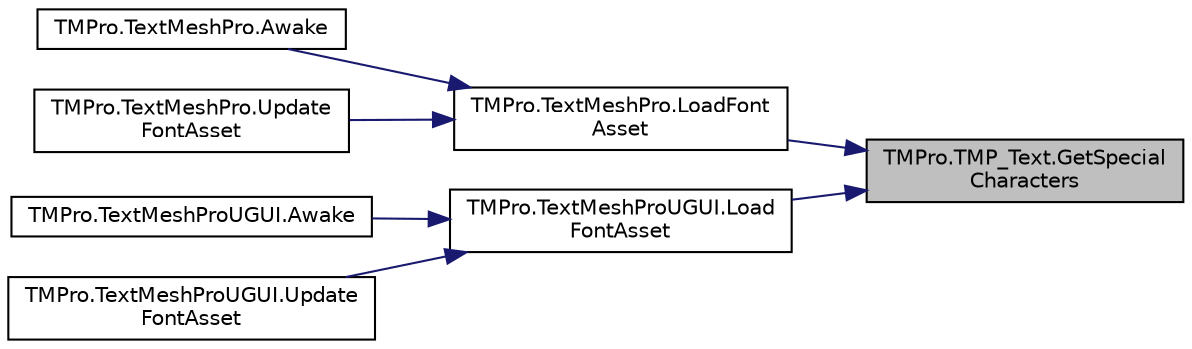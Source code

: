 digraph "TMPro.TMP_Text.GetSpecialCharacters"
{
 // LATEX_PDF_SIZE
  edge [fontname="Helvetica",fontsize="10",labelfontname="Helvetica",labelfontsize="10"];
  node [fontname="Helvetica",fontsize="10",shape=record];
  rankdir="RL";
  Node1 [label="TMPro.TMP_Text.GetSpecial\lCharacters",height=0.2,width=0.4,color="black", fillcolor="grey75", style="filled", fontcolor="black",tooltip="Method used to find and cache references to the Underline and Ellipsis characters."];
  Node1 -> Node2 [dir="back",color="midnightblue",fontsize="10",style="solid",fontname="Helvetica"];
  Node2 [label="TMPro.TextMeshPro.LoadFont\lAsset",height=0.2,width=0.4,color="black", fillcolor="white", style="filled",URL="$class_t_m_pro_1_1_text_mesh_pro.html#a5bb3ac2d25483c61b10064917225ca59",tooltip="Method which derived classes need to override to load Font Assets."];
  Node2 -> Node3 [dir="back",color="midnightblue",fontsize="10",style="solid",fontname="Helvetica"];
  Node3 [label="TMPro.TextMeshPro.Awake",height=0.2,width=0.4,color="black", fillcolor="white", style="filled",URL="$class_t_m_pro_1_1_text_mesh_pro.html#a941d6ec780b9e2735b52ab08392f7905",tooltip=" "];
  Node2 -> Node4 [dir="back",color="midnightblue",fontsize="10",style="solid",fontname="Helvetica"];
  Node4 [label="TMPro.TextMeshPro.Update\lFontAsset",height=0.2,width=0.4,color="black", fillcolor="white", style="filled",URL="$class_t_m_pro_1_1_text_mesh_pro.html#abd4d7b6017050265bade2ed033d6d781",tooltip=" "];
  Node1 -> Node5 [dir="back",color="midnightblue",fontsize="10",style="solid",fontname="Helvetica"];
  Node5 [label="TMPro.TextMeshProUGUI.Load\lFontAsset",height=0.2,width=0.4,color="black", fillcolor="white", style="filled",URL="$class_t_m_pro_1_1_text_mesh_pro_u_g_u_i.html#aedbf6c9aaf6c104ac7c81e85d99498b4",tooltip="Method which derived classes need to override to load Font Assets."];
  Node5 -> Node6 [dir="back",color="midnightblue",fontsize="10",style="solid",fontname="Helvetica"];
  Node6 [label="TMPro.TextMeshProUGUI.Awake",height=0.2,width=0.4,color="black", fillcolor="white", style="filled",URL="$class_t_m_pro_1_1_text_mesh_pro_u_g_u_i.html#a68396208120ce895ce53db26b8779c35",tooltip=" "];
  Node5 -> Node7 [dir="back",color="midnightblue",fontsize="10",style="solid",fontname="Helvetica"];
  Node7 [label="TMPro.TextMeshProUGUI.Update\lFontAsset",height=0.2,width=0.4,color="black", fillcolor="white", style="filled",URL="$class_t_m_pro_1_1_text_mesh_pro_u_g_u_i.html#ac38b46e6697cbc9e1f8ba43350e97469",tooltip=" "];
}

